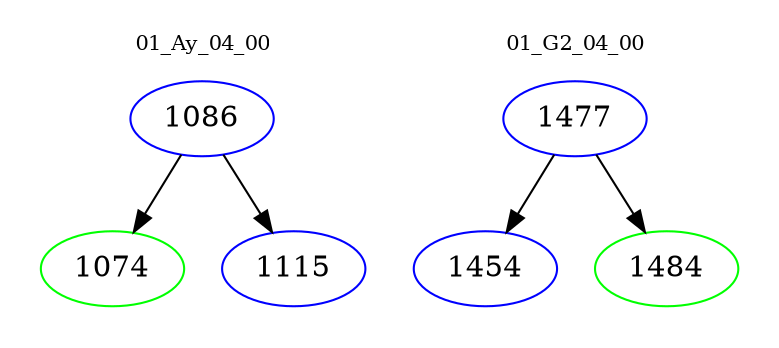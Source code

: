 digraph{
subgraph cluster_0 {
color = white
label = "01_Ay_04_00";
fontsize=10;
T0_1086 [label="1086", color="blue"]
T0_1086 -> T0_1074 [color="black"]
T0_1074 [label="1074", color="green"]
T0_1086 -> T0_1115 [color="black"]
T0_1115 [label="1115", color="blue"]
}
subgraph cluster_1 {
color = white
label = "01_G2_04_00";
fontsize=10;
T1_1477 [label="1477", color="blue"]
T1_1477 -> T1_1454 [color="black"]
T1_1454 [label="1454", color="blue"]
T1_1477 -> T1_1484 [color="black"]
T1_1484 [label="1484", color="green"]
}
}

